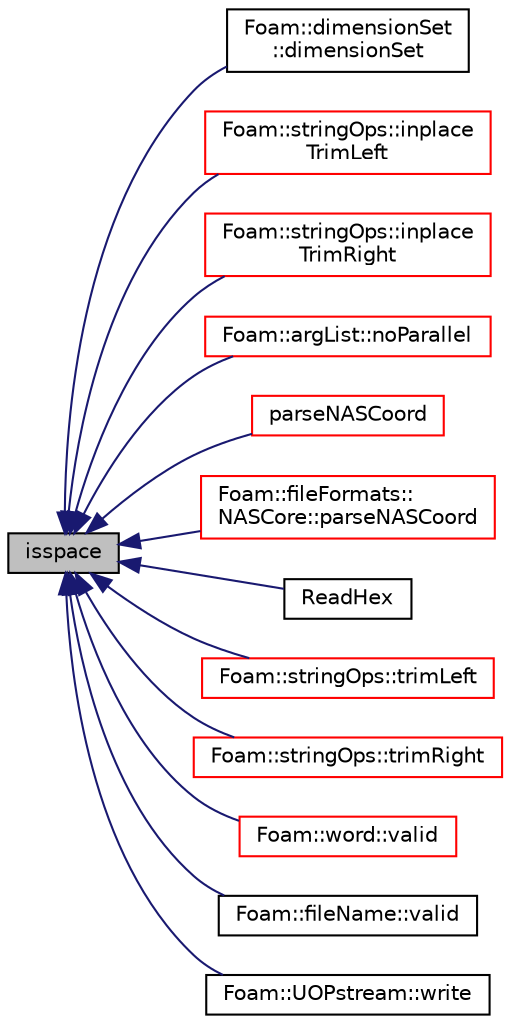 digraph "isspace"
{
  bgcolor="transparent";
  edge [fontname="Helvetica",fontsize="10",labelfontname="Helvetica",labelfontsize="10"];
  node [fontname="Helvetica",fontsize="10",shape=record];
  rankdir="LR";
  Node1 [label="isspace",height=0.2,width=0.4,color="black", fillcolor="grey75", style="filled", fontcolor="black"];
  Node1 -> Node2 [dir="back",color="midnightblue",fontsize="10",style="solid",fontname="Helvetica"];
  Node2 [label="Foam::dimensionSet\l::dimensionSet",height=0.2,width=0.4,color="black",URL="$a00542.html#abd672e6f6f2ddf374d3954f2c2dd2a1f",tooltip="Construct from Istream. "];
  Node1 -> Node3 [dir="back",color="midnightblue",fontsize="10",style="solid",fontname="Helvetica"];
  Node3 [label="Foam::stringOps::inplace\lTrimLeft",height=0.2,width=0.4,color="red",URL="$a11027.html#afa4a449abe8c1e46b109802919d0f1c5",tooltip="Trim leading whitespace inplace. "];
  Node1 -> Node4 [dir="back",color="midnightblue",fontsize="10",style="solid",fontname="Helvetica"];
  Node4 [label="Foam::stringOps::inplace\lTrimRight",height=0.2,width=0.4,color="red",URL="$a11027.html#a234819fd3bc3b043a6647175bf52e712",tooltip="Trim trailing whitespace inplace. "];
  Node1 -> Node5 [dir="back",color="midnightblue",fontsize="10",style="solid",fontname="Helvetica"];
  Node5 [label="Foam::argList::noParallel",height=0.2,width=0.4,color="red",URL="$a00067.html#aa98a19a77af57e5cf159bdfdf6573fb6",tooltip="Remove the parallel options. "];
  Node1 -> Node6 [dir="back",color="midnightblue",fontsize="10",style="solid",fontname="Helvetica"];
  Node6 [label="parseNASCoord",height=0.2,width=0.4,color="red",URL="$a10936.html#a663c47a91dbc4b5b9064c385189002be"];
  Node1 -> Node7 [dir="back",color="midnightblue",fontsize="10",style="solid",fontname="Helvetica"];
  Node7 [label="Foam::fileFormats::\lNASCore::parseNASCoord",height=0.2,width=0.4,color="red",URL="$a01610.html#afe228e66f85cd3e6475ddce582188a94",tooltip="Do weird things to extract number. "];
  Node1 -> Node8 [dir="back",color="midnightblue",fontsize="10",style="solid",fontname="Helvetica"];
  Node8 [label="ReadHex",height=0.2,width=0.4,color="black",URL="$a10936.html#a85ba449e29559647c3b485a598d739f5",tooltip="Read a hex label from an input stream. "];
  Node1 -> Node9 [dir="back",color="midnightblue",fontsize="10",style="solid",fontname="Helvetica"];
  Node9 [label="Foam::stringOps::trimLeft",height=0.2,width=0.4,color="red",URL="$a11027.html#ab7e5fb91bd2b1e0276dc18b23eee259d",tooltip="Return string trimmed of leading whitespace. "];
  Node1 -> Node10 [dir="back",color="midnightblue",fontsize="10",style="solid",fontname="Helvetica"];
  Node10 [label="Foam::stringOps::trimRight",height=0.2,width=0.4,color="red",URL="$a11027.html#aa1ae9f60058a233895b56c782199a396",tooltip="Return string trimmed of trailing whitespace. "];
  Node1 -> Node11 [dir="back",color="midnightblue",fontsize="10",style="solid",fontname="Helvetica"];
  Node11 [label="Foam::word::valid",height=0.2,width=0.4,color="red",URL="$a02987.html#a02301e1d2e6a0a6d1ebb1ecd038872e3",tooltip="Is this character valid for a word. "];
  Node1 -> Node12 [dir="back",color="midnightblue",fontsize="10",style="solid",fontname="Helvetica"];
  Node12 [label="Foam::fileName::valid",height=0.2,width=0.4,color="black",URL="$a00793.html#a02301e1d2e6a0a6d1ebb1ecd038872e3",tooltip="Is this character valid for a fileName? "];
  Node1 -> Node13 [dir="back",color="midnightblue",fontsize="10",style="solid",fontname="Helvetica"];
  Node13 [label="Foam::UOPstream::write",height=0.2,width=0.4,color="black",URL="$a02877.html#ab2f5598b4b95c3e980071b92457e8d90",tooltip="Write character. "];
}
